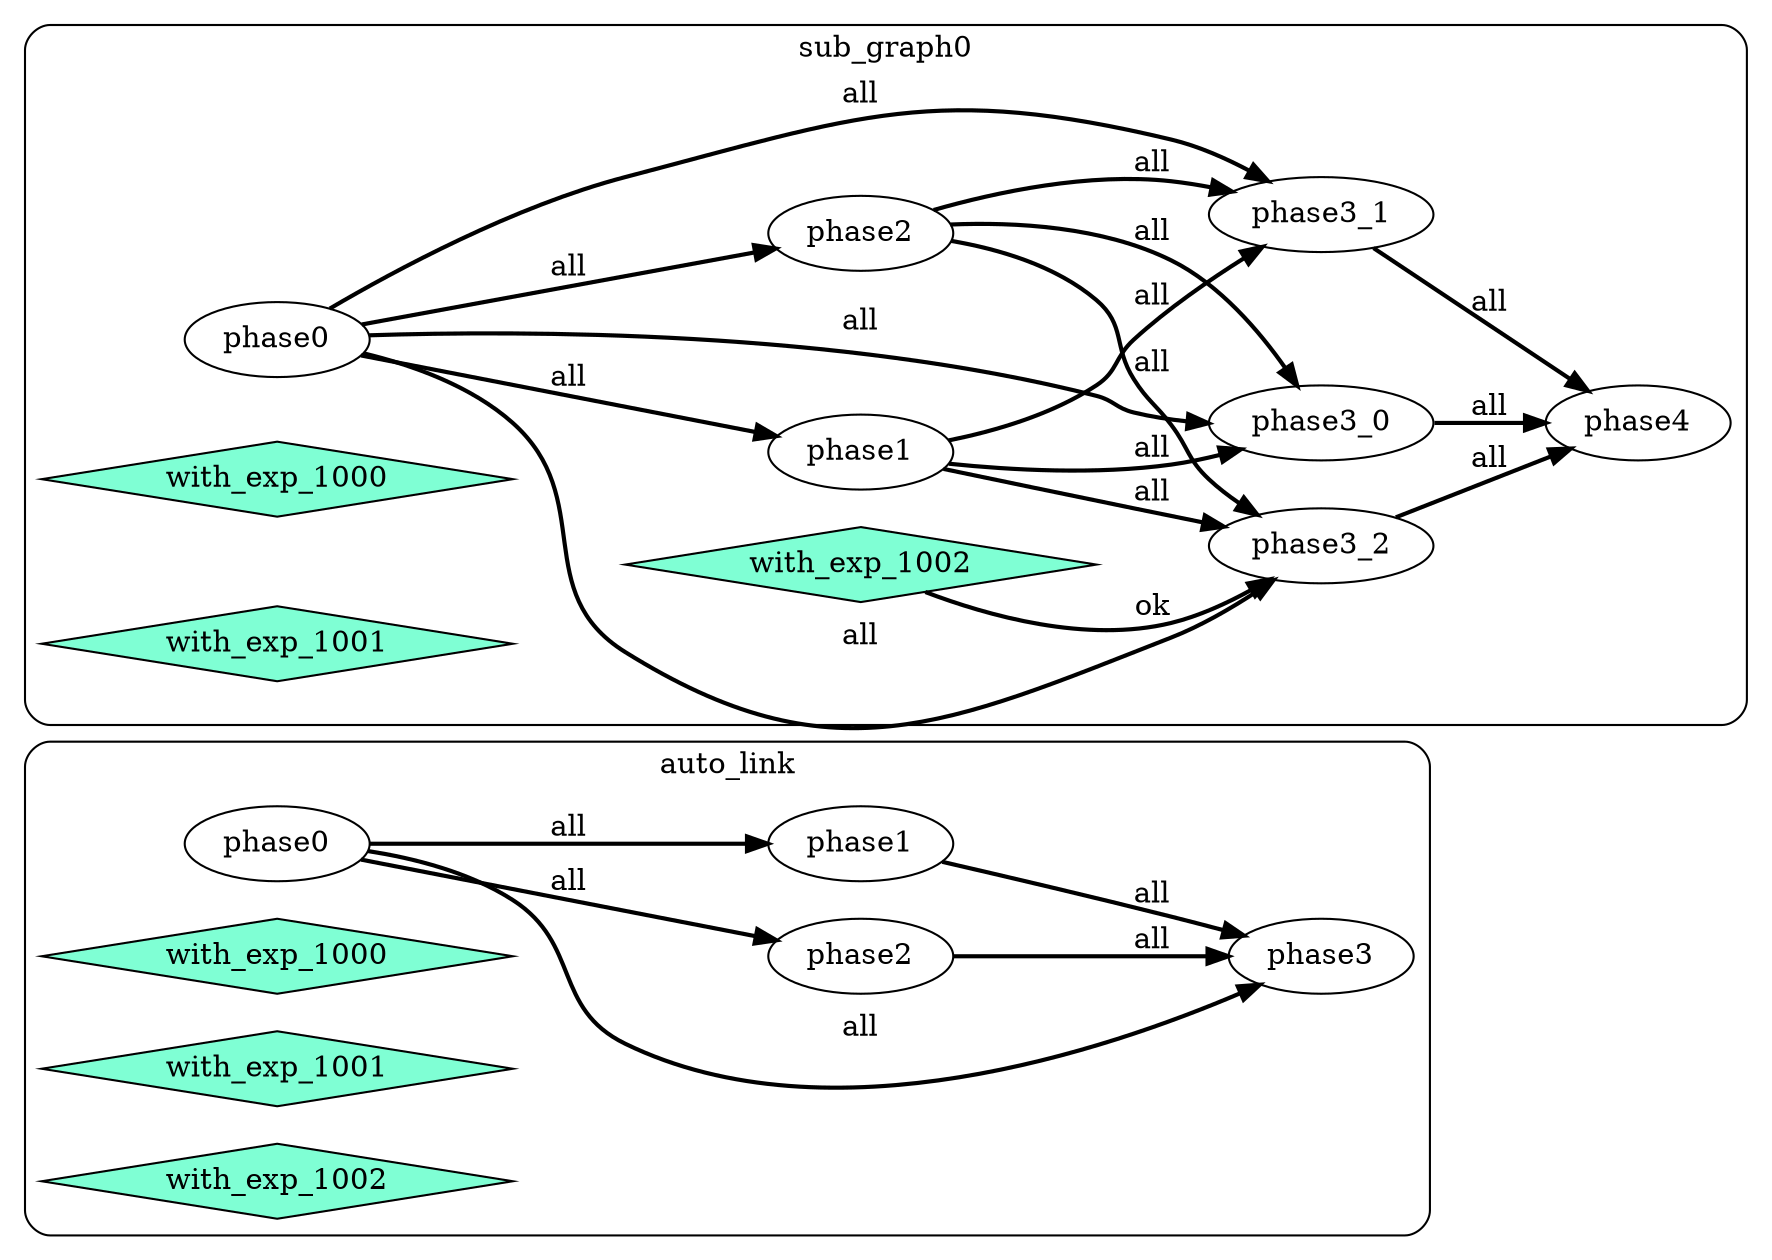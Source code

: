 digraph G {
    rankdir=LR;
  subgraph cluster_auto_link{
    style = rounded;
    label = "auto_link";
    auto_link_phase0 [label="phase0"];
    auto_link_phase3 [label="phase3"];
    auto_link_phase2 [label="phase2"];
    auto_link_phase1 [label="phase1"];
    auto_link_with_exp_1000 [label="with_exp_1000" shape=diamond color=black fillcolor=aquamarine style=filled];
    auto_link_with_exp_1001 [label="with_exp_1001" shape=diamond color=black fillcolor=aquamarine style=filled];
    auto_link_with_exp_1002 [label="with_exp_1002" shape=diamond color=black fillcolor=aquamarine style=filled];
    auto_link_phase2 -> auto_link_phase3 [style=bold label="all"];
    auto_link_phase0 -> auto_link_phase3 [style=bold label="all"];
    auto_link_phase1 -> auto_link_phase3 [style=bold label="all"];
    auto_link_phase0 -> auto_link_phase2 [style=bold label="all"];
    auto_link_phase0 -> auto_link_phase1 [style=bold label="all"];
};
  subgraph cluster_sub_graph0{
    style = rounded;
    label = "sub_graph0";
    sub_graph0_phase4 [label="phase4"];
    sub_graph0_phase1 [label="phase1"];
    sub_graph0_phase2 [label="phase2"];
    sub_graph0_phase3_0 [label="phase3_0"];
    sub_graph0_phase3_1 [label="phase3_1"];
    sub_graph0_phase0 [label="phase0"];
    sub_graph0_phase3_2 [label="phase3_2"];
    sub_graph0_with_exp_1000 [label="with_exp_1000" shape=diamond color=black fillcolor=aquamarine style=filled];
    sub_graph0_with_exp_1001 [label="with_exp_1001" shape=diamond color=black fillcolor=aquamarine style=filled];
    sub_graph0_with_exp_1002 [label="with_exp_1002" shape=diamond color=black fillcolor=aquamarine style=filled];
    sub_graph0_phase3_2 -> sub_graph0_phase4 [style=bold label="all"];
    sub_graph0_phase3_0 -> sub_graph0_phase4 [style=bold label="all"];
    sub_graph0_phase3_1 -> sub_graph0_phase4 [style=bold label="all"];
    sub_graph0_phase0 -> sub_graph0_phase1 [style=bold label="all"];
    sub_graph0_phase0 -> sub_graph0_phase2 [style=bold label="all"];
    sub_graph0_phase2 -> sub_graph0_phase3_0 [style=bold label="all"];
    sub_graph0_phase0 -> sub_graph0_phase3_0 [style=bold label="all"];
    sub_graph0_phase1 -> sub_graph0_phase3_0 [style=bold label="all"];
    sub_graph0_phase2 -> sub_graph0_phase3_1 [style=bold label="all"];
    sub_graph0_phase0 -> sub_graph0_phase3_1 [style=bold label="all"];
    sub_graph0_phase1 -> sub_graph0_phase3_1 [style=bold label="all"];
    sub_graph0_with_exp_1002 -> sub_graph0_phase3_2 [style=bold label="ok"];
    sub_graph0_phase2 -> sub_graph0_phase3_2 [style=bold label="all"];
    sub_graph0_phase0 -> sub_graph0_phase3_2 [style=bold label="all"];
    sub_graph0_phase1 -> sub_graph0_phase3_2 [style=bold label="all"];
};
}

